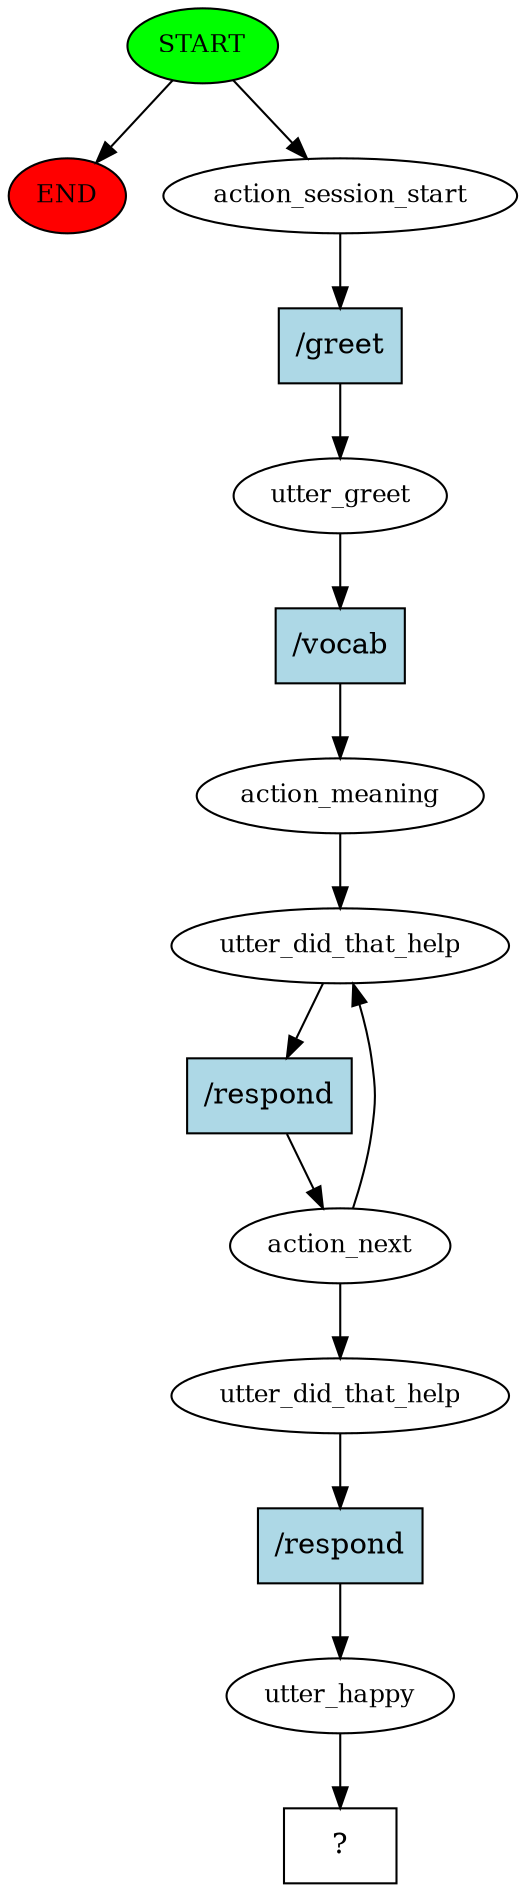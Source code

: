 digraph  {
0 [class="start active", fillcolor=green, fontsize=12, label=START, style=filled];
"-1" [class=end, fillcolor=red, fontsize=12, label=END, style=filled];
1 [class=active, fontsize=12, label=action_session_start];
2 [class=active, fontsize=12, label=utter_greet];
3 [class=active, fontsize=12, label=action_meaning];
4 [class=active, fontsize=12, label=utter_did_that_help];
5 [class=active, fontsize=12, label=action_next];
10 [class=active, fontsize=12, label=utter_did_that_help];
11 [class=active, fontsize=12, label=utter_happy];
12 [class="intent dashed active", label="  ?  ", shape=rect];
13 [class="intent active", fillcolor=lightblue, label="/greet", shape=rect, style=filled];
14 [class="intent active", fillcolor=lightblue, label="/vocab", shape=rect, style=filled];
15 [class="intent active", fillcolor=lightblue, label="/respond", shape=rect, style=filled];
16 [class="intent active", fillcolor=lightblue, label="/respond", shape=rect, style=filled];
0 -> "-1"  [class="", key=NONE, label=""];
0 -> 1  [class=active, key=NONE, label=""];
1 -> 13  [class=active, key=0];
2 -> 14  [class=active, key=0];
3 -> 4  [class=active, key=NONE, label=""];
4 -> 15  [class=active, key=0];
5 -> 4  [class=active, key=NONE, label=""];
5 -> 10  [class=active, key=NONE, label=""];
10 -> 16  [class=active, key=0];
11 -> 12  [class=active, key=NONE, label=""];
13 -> 2  [class=active, key=0];
14 -> 3  [class=active, key=0];
15 -> 5  [class=active, key=0];
16 -> 11  [class=active, key=0];
}
